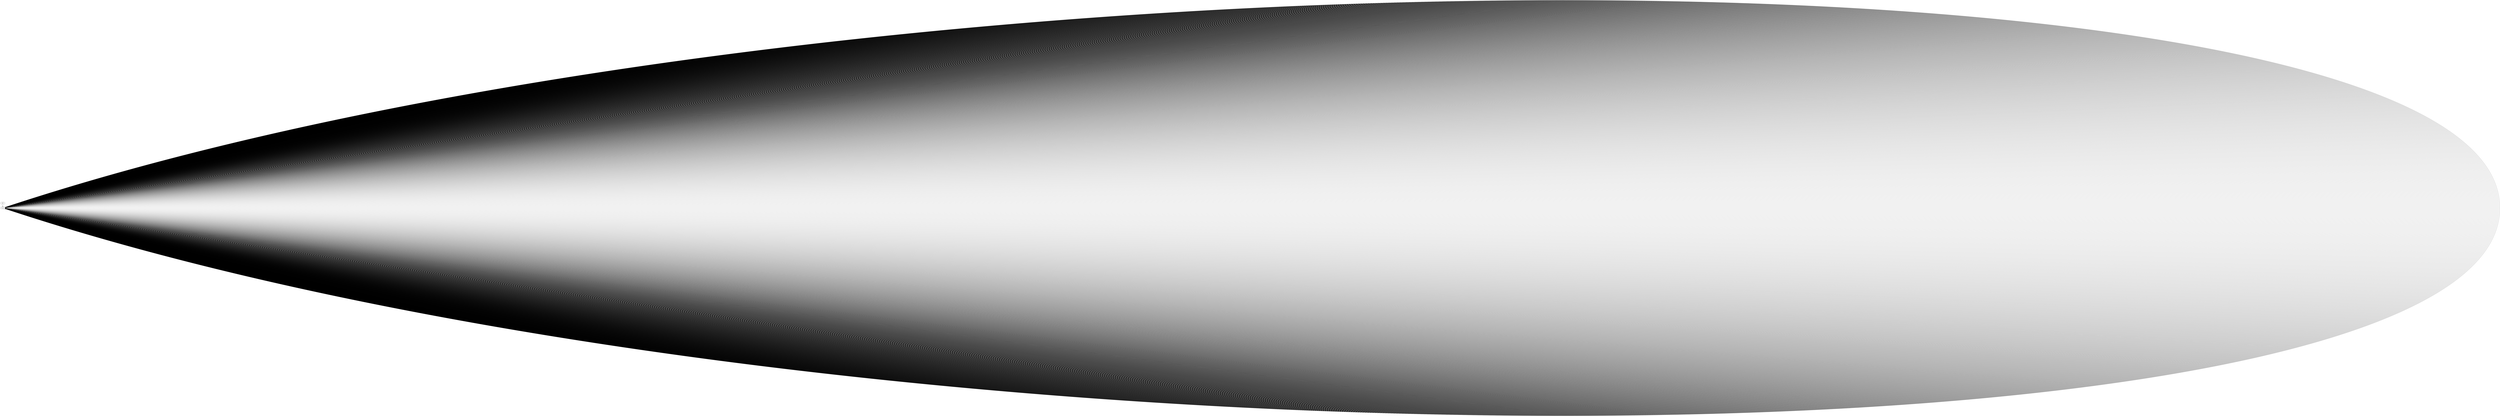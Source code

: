 digraph PLIC_Core {  graph [rankdir=TD];  
-1->0;
-1[ label =" init "];
0->0;
0->0;
0->0;
0->0;
0->0;
0->0;
0->0;
0->0;
0->0;
0->0;
0->0;
0->0;
0->0;
0->0;
0->0;
0->0;
0->0;
0->0;
0->0;
0->0;
0->0;
0->0;
0->0;
0->0;
0->0;
0->0;
0->0;
0->0;
0->0;
0->0;
0->0;
0->0;
0->0;
0->0;
0->0;
0->0;
0->0;
0->0;
0->0;
0->0;
0->0;
0->0;
0->0;
0->0;
0->0;
0->0;
0->0;
0->0;
0->0;
0->0;
0->0;
0->0;
0->0;
0->0;
0->0;
0->0;
0->0;
0->0;
0->0;
0->0;
0->0;
0->0;
0->0;
0->0;
0->0;
0->0;
0->0;
0->0;
0->0;
0->0;
0->0;
0->0;
0->0;
0->0;
0->0;
0->0;
0->0;
0->0;
0->0;
0->0;
0->0;
0->0;
0->0;
0->0;
0->0;
0->0;
0->0;
0->0;
0->0;
0->0;
0->0;
0->0;
0->0;
0->0;
0->0;
0->0;
0->0;
0->0;
0->0;
0->0;
0->0;
0->0;
0->0;
0->0;
0->0;
0->0;
0->0;
0->0;
0->0;
0->0;
0->0;
0->0;
0->0;
0->0;
0->0;
0->0;
0->0;
0->0;
0->0;
0->0;
0->0;
0->0;
0->0;
0->0;
0->0;
0->0;
0->0;
0->0;
0->0;
0->0;
0->0;
0->0;
0->0;
0->0;
0->0;
0->0;
0->0;
0->0;
0->0;
0->0;
0->0;
0->0;
0->0;
0->0;
0->0;
0->0;
0->0;
0->0;
0->0;
0->0;
0->0;
0->0;
0->0;
0->0;
0->0;
0->0;
0->0;
0->0;
0->0;
0->0;
0->0;
0->0;
0->0;
0->0;
0->0;
0->0;
0->0;
0->0;
0->0;
0->0;
0->0;
0->0;
0->0;
0->0;
0->0;
0->0;
0->0;
0->0;
0->0;
0->0;
0->0;
0->0;
0->0;
0->0;
0->0;
0->0;
0->0;
0->0;
0->0;
0->0;
0->0;
0->0;
0->0;
0->0;
0->0;
0->0;
0->0;
0->0;
0->0;
0->0;
0->0;
0->0;
0->0;
0->0;
0->0;
0->0;
0->0;
0->0;
0->0;
0->0;
0->0;
0->0;
0->0;
0->0;
0->0;
0->0;
0->0;
0->0;
0->0;
0->0;
0->0;
0->0;
0->0;
0->0;
0->0;
0->0;
0->0;
0->0;
0->0;
0->0;
0->0;
0->0;
0->0;
0->0;
0->0;
0->0;
0->0;
0->0;
0->0;
0->0;
0->0;
0->0;
0->0;
0->0;
0->0;
0->0;
0->0;
0->0;
0->0;
0->0;
0->0;
0->0;
0->0;
0->0;
0->0;
0->0;
0->0;
0->0;
0->0;
0->0;
0->0;
0->0;
0->0;
0->0;
0->0;
0->0;
0->0;
0->0;
0->0;
0->0;
0->0;
0->0;
0->0;
0->0;
0->0;
0->0;
0->0;
0->0;
0->0;
0->0;
0->0;
0->0;
0->0;
0->0;
0->0;
0->0;
0->0;
0->0;
0->0;
0->0;
0->0;
0->0;
0->0;
0->0;
0->0;
0->0;
0->0;
0->0;
0->0;
0->0;
0->0;
0->0;
0->0;
0->0;
0->0;
0->0;
0->0;
0->0;
0->0;
0->0;
0->0;
0->0;
0->0;
0->0;
0->0;
0->0;
0->0;
0->0;
0->0;
0->0;
0->0;
0->0;
0->0;
0->0;
0->0;
0->0;
0->0;
0->0;
0->0;
0->0;
0->0;
0->0;
0->0;
0->0;
0->0;
0->0;
0->0;
0->0;
0->0;
0->0;
0->0;
0->0;
0->0;
0->0;
0->0;
0->0;
0->0;
0->0;
0->0;
0->0;
0->0;
0->0;
0->0;
0->0;
0->0;
0->0;
0->0;
0->0;
0->0;
0->0;
0->0;
0->0;
0->0;
0->0;
0->0;
0->0;
0->0;
0->0;
0->0;
0->0;
0->0;
0->0;
0->0;
0->0;
0->0;
0->0;
0->0;
0->0;
0->0;
0->0;
0->0;
0->0;
0->0;
0->0;
0->0;
0->0;
0->0;
0->0;
0->0;
0->0;
0->0;
0->0;
0->0;
0->0;
0->0;
0->0;
0->0;
0->0;
0->0;
0->0;
0->0;
0->0;
0->0;
0->0;
0->0;
0->0;
0->0;
0->0;
0->0;
0->0;
0->0;
0->0;
0->0;
0->0;
0->0;
0->0;
0->0;
0->0;
0->0;
0->0;
0->0;
0->0;
0->0;
0->0;
0->0;
0->0;
0->0;
0->0;
0->0;
0->0;
0->0;
0->0;
0->0;
0->0;
0->0;
0->0;
0->0;
0->0;
0->0;
0->0;
0->0;
0->0;
0->0;
0->0;
0->0;
0->0;
0->0;
0->0;
0->0;
0->0;
0->0;
0->0;
0->0;
0->0;
0->0;
0->0;
0->0;
0->0;
0->0;
0->0;
0->0;
0->0;
0->0;
0->0;
0->0;
0->0;
0->0;
0->0;
0->0;
0->0;
0->0;
0->0;
0->0;
0->0;
0->0;
0->0;
0->0;
0->0;
0->0;
0->0;
0->0;
0->0;
0->0;
0->0;
0->0;
0->0;
0->0;
0->0;
0->0;
0->0;
0->0;
0->0;
0->0;
0->0;
0->0;
0->0;
0->0;
0->0;
0->0;
0->0;
0->0;
0->0;
0->0;
0->0;
0->0;
0->0;
0->0;
0->0;
0->0;
0->0;
0->0;
0->0;
0->0;
0->0;
0->0;
0->0;
0->0;
0->0;
0->0;
0->0;
0->0;
0->0;
0->0;
0->0;
0->0;
0->0;
0->0;
0->0;
0->0;
0->0;
0->0;
0->0;
0->0;
0->0;
0->0;
0->0;
0->0;
0->0;
0->0;
0->0;
0->0;
0->0;
0->0;
0->0;
0->0;
0->0;
0->0;
0->0;
0->0;
0->0;
0->0;
0->0;
0->0;
0->0;
0->0;
0->0;
0->0;
0->0;
0->0;
0->0;
0->0;
0->0;
0->0;
0->0;
0->0;
0->0;
0->0;
0->0;
0->0;
0->0;
0->0;
0->0;
0->0;
0->0;
0->0;
0->0;
0->0;
0->0;
0->0;
0->0;
0->0;
0->0;
0->0;
0->0;
0->0;
0->0;
0->0;
0->0;
0->0;
0->0;
0->0;
0->0;
0->0;
0->0;
0->0;
0->0;
0->0;
0->0;
0->0;
0->0;
0->0;
0->0;
0->0;
0->0;
0->0;
0->0;
0->0;
0->0;
0->0;
0->0;
0->0;
0->0;
0->0;
0->0;
0->0;
0->0;
0->0;
0->0;
0->0;
0->0;
0->0;
0->0;
0->0;
0->0;
0->0;
0->0;
0->0;
0->0;
0->0;
0->0;
0->0;
0->0;
0->0;
0->0;
0->0;
0->0;
0->0;
0->0;
0->0;
0->0;
0->0;
0->0;
0->0;
0->0;
0->0;
0->0;
0->0;
0->0;
0->0;
0->0;
0->0;
0->0;
0->0;
0->0;
0->0;
0->0;
0->0;
0->0;
0->0;
0->0;
0->0;
0->0;
0->0;
0->0;
0->0;
0->0;
0->0;
0->0;
0->0;
0->0;
0->0;
0->0;
0->0;
0->0;
0->0;
0->0;
0->0;
0->0;
0->0;
0->0;
0->0;
0->0;
0->0;
0->0;
0->0;
0->0;
0->0;
0->0;
0->0;
0->0;
0->0;
0->0;
0->0;
0->0;
0->0;
0->0;
0->0;
0->0;
0->0;
0->0;
0->0;
0->0;
0->0;
0->0;
0->0;
0->0;
0->0;
0->0;
0->0;
0->0;
0->0;
0->0;
0->0;
0->0;
0->0;
0->0;
0->0;
0->0;
0->0;
0->0;
0->0;
0->0;
0->0;
0->0;
0->0;
0->0;
0->0;
0->0;
0->0;
0->0;
0->0;
0->0;
0->0;
0->0;
0->0;
0->0;
0->0;
0->0;
0->0;
0->0;
0->0;
0->0;
0->0;
0->0;
0->0;
0->0;
0->0;
0->0;
0->0;
0->0;
0->0;
0->0;
0->0;
0->0;
0->0;
0->0;
0->0;
0->0;
0->0;
0->0;
0->0;
0->0;
0->0;
0->0;
0->0;
0->0;
0->0;
0->0;
0->0;
0->0;
0->0;
0->0;
0->0;
0->0;
0->0;
0->0;
0->0;
0->0;
0->0;
0->0;
0->0;
0->0;
0->0;
0->0;
0->0;
0->0;
0->0;
0->0;
0->0;
0->0;
0->0;
0->0;
0->0;
0->0;
0->0;
0->0;
0->0;
0->0;
0->0;
0->0;
0->0;
0->0;
0->0;
0->0;
0->0;
0->0;
0->0;
0->0;
0->0;
0->0;
0->0;
0->0;
0->0;
0->0;
0->0;
0->0;
0->0;
0->0;
0->0;
0->0;
0->0;
0->0;
0->0;
0->0;
0->0;
0->0;
0->0;
0->0;
0->0;
0->0;
0->0;
0->0;
0->0;
0->0;
0->0;
0->0;
0->0;
0->0;
0->0;
0->0;
0->0;
0->0;
0->0;
0->0;
0->0;
0->0;
0->0;
0->0;
0->0;
0->0;
0->0;
0->0;
0->0;
0->0;
0->0;
0->0;
0->0;
0->0;
0->0;
0->0;
0->0;
0->0;
0->0;
0->0;
0->0;
0->0;
0->0;
0->0;
0->0;
0->0;
0->0;
0->0;
0->0;
0->0;
0->0;
0->0;
0->0;
0->0;
0->0;
0->0;
0->0;
0->0;
0->0;
0->0;
0->0;
0->0;
0->0;
0->0;
0->0;
0->0;
0->0;
0->0;
0->0;
0->0;
0->0;
0->0;
0->0;
0->0;
0->0;
0->0;
0->0;
0->0;
0->0;
0->0;
0->0;
0->0;
0->0;
0->0;
0->0;
0->0;
0->0;
0->0;
0->0;
0->0;
0->0;
0->0;
0->0;
0->0;
0->0;
0->0;
0->0;
0->0;
0->0;
0->0;
0->0;
0->0;
0->0;
0->0;
0->0;
0->0;
0->0;
0->0;
0->0;
0->0;
0->0;
0->0;
0->0;
0->0;
0->0;
0->0;
0->0;
0->0;
0->0;
0->0;
0->0;
0->0;
0->0;
0->0;
0->0;
0->0;
0->0;
0->0;
0->0;
0->0;
0->0;
0->0;
0->0;
0->0;
0->0;
0->0;
0->0;
0->0;
0->0;
0->0;
0->0;
0->0;
0->0;
0->0;
0->0;
0->0;
0->0;
0->0;
0->0;
0->0;
0->0;
0->0;
0->0;
0->0;
0->0;
0->0;
0->0;
0->0;
0->0;
0->0;
0->0;
0->0;
0->0;
0->0;
0->0;
0->0;
0->0;
0->0;
0->0;
0->0;
0->0;
0->0;
0->0;
0->0;
0->0;
0->0;
0->0;
0->0;
0->0;
0->0;
0->0;
0->0;
0->0;
0->0;
0->0;
0->0;
0->0;
0->0;
0->0;
0->0;
0->0;
0->0;
0->0;
0->0;
0->0;
0->0;
0->0;
0->0;
0->0;
0->0;
0->0;
0->0;
0->0;
0->0;
0->0;
0->0;
0->0;
0->0;
0->0;
0->0;
0->0;
0->0;
0->0;
0->0;
0->0;
0->0;
0->0;
0->0;
0->0;
0->0;
0->0;
0->0;
0->0;
0->0;
0->0;
0->0;
0->0;
0->0;
0->0;
0->0;
0->0;
0->0;
0->0;
0->0;
0->0;
0->0;
0->0;
0->0;
0->0;
0->0;
0->0;
0->0;
0->0;
0->0;
0->0;
0->0;
0->0;
0->0;
0->0;
0->0;
0->0;
0->0;
0->0;
0->0;
0->0;
0->0;
0->0;
0->0;
0->0;
0->0;
0->0;
0->0;
0->0;
0->0;
0->0;
0->0;
0->0;
0->0;
0->0;
0->0;
0->0;
0->0;
0->0;
0->0;
0->0;
0->0;
0->0;
0->0;
0->0;
0->0;
0->0;
0->0;
0->0;
0->0;
0->0;
0->0;
0->0;
0->0;
0->0;
0->0;
0->0;
0->0;
0->0;
0->0;
0->0;
0->0;
0->0;
0->0;
0->0;
0->0;
0->0;
0->0;
0->0;
0->0;
0->0;
0->0;
0->0;
0->0;
0->0;
0->0;
0->0;
0->0;
0->0;
0->0;
0->0;
0->0;
0->0;
0->0;
0->0;
0->0;
0->0;
0->0;
0->0;
0->0;
0->0;
0->0;
0->0;
0->0;
0->0;
0->0;
0->0;
0->0;
0->0;
0->0;
0->0;
0->0;
0->0;
0->0;
0->0;
0->0;
0->0;
0->0;
0->0;
0->0;
0->0;
0->0;
0->0;
0->0;
0->0;
0->0;
0->0;
0->0;
0->0;
0->0;
0->0;
0->0;
0->0;
0->0;
0->0;
0->0;
0->0;
0->0;
0->0;
0->0;
0->0;
0->0;
0->0;
0->0;
0->0;
0->0;
0->0;
0->0;
0->0;
0->0;
0->0;
0->0;
0->0;
0->0;
0->0;
0->0;
0->0;
0->0;
0->0;
0->0;
0->0;
0->0;
0->0;
0->0;
0->0;
0->0;
0->0;
0->0;
0->0;
0->0;
0->0;
0->0;
0->0;
0->0;
0->0;
0->0;
0->0;
0->0;
0->0;
0->0;
0->0;
0->0;
0->0;
0->0;
0->0;
0->0;
0->0;
0->0;
0->0;
0->0;
0->0;
0->0;
0->0;
0->0;
0->0;
0->0;
0->0;
0->0;
0->0;
0->0;
0->0;
0->0;
0->0;
0->0;
0->0;
0->0;
0->0;
0->0;
0->0;
0->0;
0->0;
0->0;
0->0;
0->0;
0->0;
0->0;
0->0;
0->0;
0->0;
0->0;
0->0;
0->0;
0->0;
0->0;
0->0;
0->0;
0->0;
0->0;
0->0;
0->0;
0->0;
0->0;
0->0;
0->0;
0->0;
0->0;
0->0;
0->0;
0->0;
0->0;
0->0;
0->0;
0->0;
0->0;
0->0;
0->0;
0->0;
0->0;
0->0;
0->0;
0->0;
0->0;
0->0;
0->0;
0->0;
0->0;
0->0;
0->0;
0->0;
0->0;
0->0;
0->0;
0->0;
0->0;
0->0;
0->0;
0->0;
0->0;
0->0;
0->0;
0->0;
0->0;
0->0;
0->0;
0->0;
0->0;
0->0;
0->0;
0->0;
0->0;
0->0;
0->0;
0->0;
0->0;
0->0;
0->0;
0->0;
0->0;
0->0;
0->0;
0->0;
0->0;
0->0;
0->0;
0->0;
0->0;
0->0;
0->0;
0->0;
0->0;
0->0;
0->0;
0->0;
0->0;
0->0;
0->0;
0->0;
0->0;
0->0;
0->0;
0->0;
0->0;
0->0;
0->0;
0->0;
0->0;
0->0;
0->0;
0->0;
0->0;
0->0;
0->0;
0->0;
0->0;
0->0;
0->0;
0->0;
0->0;
0->0;
0->0;
0->0;
0->0;
0->0;
0->0;
0->0;
0->0;
0->0;
0->0;
0->0;
0->0;
0->0;
0->0;
0->0;
0->0;
0->0;
0->0;
0->0;
0->0;
0->0;
0->0;
0->0;
0->0;
0->0;
0->0;
0->0;
0->0;
0->0;
0->0;
0->0;
0->0;
0->0;
0->0;
0->0;
0->0;
0->0;
0->0;
0->0;
0->0;
0->0;
0->0;
0->0;
0->0;
0->0;
0->0;
0->0;
0->0;
0->0;
0->0;
0->0;
0->0;
0->0;
0->0;
0->0;
0->0;
0->0;
0->0;
0->0;
0->0;
0->0;
0->0;
0->0;
0->0;
0->0;
0->0;
0->0;
0->0;
0->0;
0->0;
0->0;
0->0;
0->0;
0->0;
0->0;
0->0;
0->0;
0->0;
0->0;
0->0;
0->0;
0->0;
0->0;
0->0;
0->0;
0->0;
0->0;
0->0;
0->0;
0->0;
0->0;
0->0;
0->0;
0->0;
0->0;
0->0;
0->0;
0->0;
0->0;
0->0;
0->0;
0->0;
0->0;
0->0;
0->0;
0->0;
0->0;
0->0;
0->0;
0->0;
0->0;
0->0;
0->0;
0->0;
0->0;
0->0;
0->0;
0->0;
0->0;
0->0;
0->0;
0->0;
0->0;
0->0;
0->0;
0->0;
0->0;
0->0;
0->0;
0->0;
0->0;
0->0;
0->0;
0->0;
0->0;
0->0;
0->0;
0->0;
0->0;
0->0;
0->0;
0->0;
0->0;
0->0;
0->0;
0->0;
0->0;
0->0;
0->0;
0->0;
0->0;
0->0;
0->0;
0->0;
0->0;
0->0;
0->0;
0->0;
0->0;
0->0;
0->0;
0->0;
0->0;
0->0;
0->0;
0->0;
0->0;
0->0;
0->0;
0->0;
0->0;
0->0;
0->0;
0->0;
0->0;
0->0;
0->0;
0->0;
0->0;
0->0;
0->0;
0->0;
0->0;
0->0;
0->0;
0->0;
0->0;
0->0;
0->0;
0->0;
0->0;
0->0;
0->0;
0->0;
0->0;
0->0;
0->0;
0->0;
0->0;
0->0;
0->0;
0->0;
0->0;
0->0;
0->0;
0->0;
0->0;
0->0;
0->0;
0->0;
0->0;
0->0;
0->0;
0->0;
0->0;
0->0;
0->0;
0->0;
0->0;
0->0;
0->0;
0->0;
0->0;
0->0;
0->0;
0->0;
0->0;
0->0;
0->0;
0->0;
0->0;
0->0;
0->0;
0->0;
0->0;
0->0;
0->0;
0->0;
0->0;
0->0;
0->0;
0->0;
0->0;
0->0;
0->0;
0->0;
0->0;
0->0;
0->0;
0->0;
0->0;
0->0;
0->0;
0->0;
0->0;
0->0;
0->0;
0->0;
0->0;
0->0;
0->0;
0->0;
0->0;
0->0;
0->0;
0->0;
0->0;
0->0;
0->0;
0->0;
0->0;
0->0;
0->0;
0->0;
0->0;
0->0;
0->0;
0->0;
0->0;
0->0;
0->0;
0->0;
0->0;
0->0;
0->0;
0->0;
0->0;
0->0;
0->0;
0->0;
0->0;
0->0;
0->0;
0->0;
0->0;
0->0;
0->0;
0->0;
0->0;
0->0;
0->0;
0->0;
0->0;
0->0;
0->0;
0->0;
0->0;
0->0;
0->0;
0->0;
0->0;
0->0;
0->0;
0->0;
0->0;
0->0;
0->0;
0->0;
0->0;
0->0;
0->0;
0->0;
0->0;
0->0;
0->0;
0->0;
0->0;
0->0;
0->0;
0->0;
0->0;
0->0;
0->0;
0->0;
0->0;
0->0;
0->0;
0->0;
0->0;
0->0;
0->0;
0->0;
0->0;
0->0;
0->0;
0->0;
0->0;
0->0;
0->0;
0->0;
0->0;
0->0;
0->0;
0->0;
0->0;
0->0;
0->0;
0->0;
0->0;
0->0;
0->0;
0->0;
0->0;
0->0;
0->0;
0->0;
0->0;
0->0;
0->0;
0->0;
0->0;
0->0;
0->0;
0->0;
0->0;
0->0;
0->0;
0->0;
0->0;
0->0;
0->0;
0->0;
0->0;
0->0;
0->0;
0->0;
0->0;
0->0;
0->0;
0->0;
0->0;
0->0;
0->0;
0->0;
0->0;
0->0;
0->0;
0->0;
0->0;
0->0;
0->0;
0->0;
0->0;
0->0;
0->0;
0->0;
0->0;
0->0;
0->0;
0->0;
0->0;
0->0;
0->0;
0->0;
0->0;
0->0;
0->0;
0->0;
0->0;
0->0;
0->0;
0->0;
0->0;
0->0;
0->0;
0->0;
0->0;
0->0;
0->0;
0->0;
0->0;
0->0;
0->0;
0->0;
0->0;
0->0;
0->0;
0->0;
0->0;
0->0;
0->0;
0->0;
0->0;
0->0;
0->0;
0->0;
0->0;
0->0;
0->0;
0->0;
0->0;
0->0;
0->0;
0->0;
0->0;
0->0;
0->0;
0->0;
0->0;
0->0;
0->0;
0->0;
0->0;
0->0;
0->0;
0->0;
0->0;
0->0;
0->0;
0->0;
0->0;
0->0;
0->0;
0->0;
0->0;
0->0;
0->0;
0->0;
0->0;
0->0;
0->0;
0->0;
0->0;
0->0;
0->0;
0->0;
0->0;
0->0;
0->0;
0->0;
0->0;
0->0;
0->0;
0->0;
0->0;
0->0;
0->0;
0->0;
0->0;
0->0;
0->0;
0->0;
0->0;
0->0;
0->0;
0->0;
0->0;
0->0;
0->0;
0->0;
0->0;
0->0;
0->0;
0->0;
0->0;
0->0;
0->0;
0->0;
0->0;
0->0;
0->0;
0->0;
0->0;
0->0;
0->0;
0->0;
0->0;
0->0;
0->0;
0->0;
0->0;
0->0;
0->0;
0->0;
0->0;
0->0;
0->0;
0->0;
0->0;
0->0;
0->0;
0->0;
0->0;
0->0;
0->0;
0->0;
0->0;
0->0;
0->0;
0->0;
0->0;
0->0;
0->0;
0->0;
0->0;
0->0;
0->0;
0->0;
0->0;
0->0;
0->0;
0->0;
0->0;
0->0;
0->0;
0->0;
0->0;
0->0;
0->0;
0->0;
0->0;
0->0;
0->0;
0->0;
0->0;
0->0;
0->0;
0->0;
0->0;
0->0;
0->0;
0->0;
0->0;
0->0;
0->0;
0->0;
0->0;
0->0;
0->0;
0->0;
0->0;
0->0;
0->0;
0->0;
0->0;
0->0;
0->0;
0->0;
0->0;
0->0;
0->0;
0->0;
0->0;
0->0;
0->0;
0->0;
0->0;
0->0;
0->0;
0->0;
0->0;
0->0;
0->0;
0->0;
0->0;
0->0;
0->0;
0->0;
0->0;
0->0;
0->0;
0->0;
0->0;
0->0;
0->0;
0->0;
0->0;
0->0;
0->0;
0->0;
0->0;
0->0;
0->0;
0->0;
0->0;
0->0;
0->0;
0->0;
0->0;
0->0;
0->0;
0->0;
0->0;
0->0;
0->0;
0->0;
0->0;
0->0;
0->0;
0->0;
0->0;
0->0;
0->0;
0->0;
0->0;
0->0;
0->0;
0->0;
0->0;
0->0;
0->0;
0->0;
0->0;
0->0;
0->0;
0->0;
0->0;
0->0;
0->0;
0->0;
0->0;
0->0;
0[ label ="run_0"];
}
